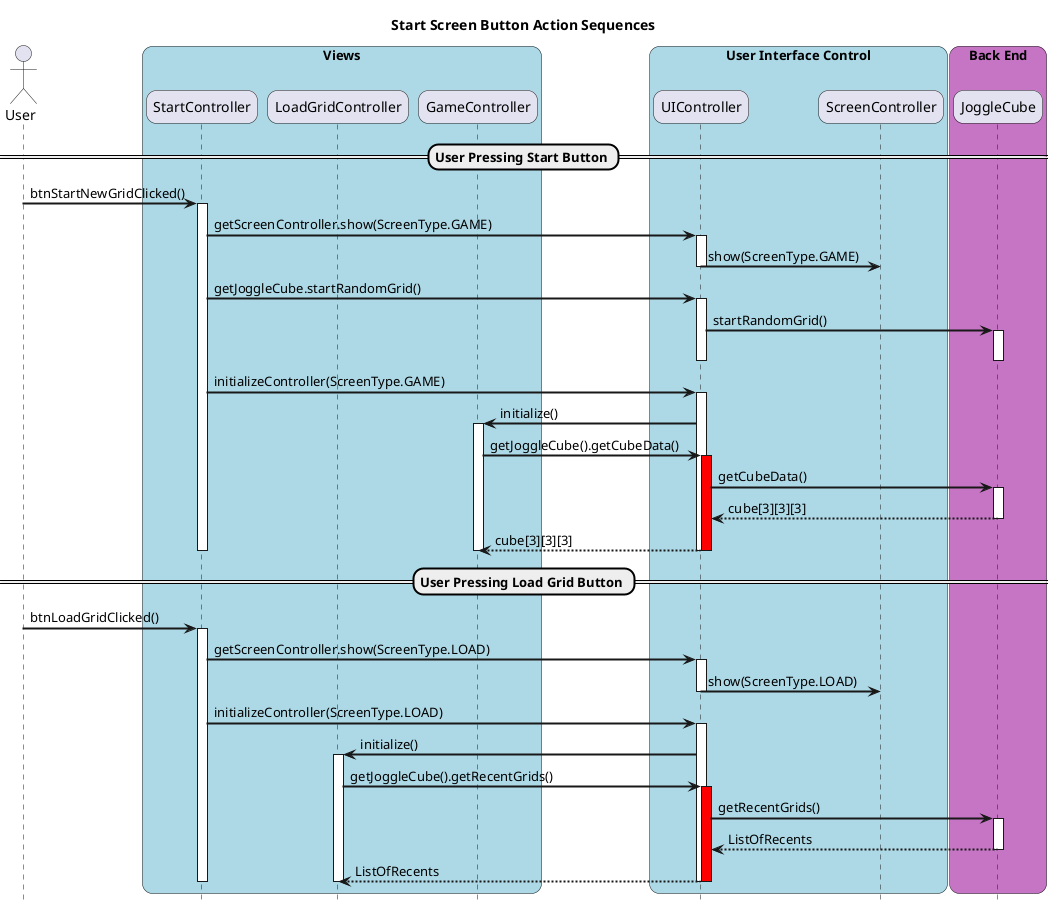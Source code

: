 @startuml
hide footbox

title Start Screen Button Action Sequences

skinparam sequenceArrowThickness 2
skinparam roundcorner 20
skinparam maxmessagesize 60


actor User

box "Views" #LightBlue

participant StartController
participant LoadGridController
participant GameController

end box

box "User Interface Control" #LightBlue

participant UIController
participant ScreenController

end box 


box "Back End" #c675c5

participant JoggleCube 

end box
== User Pressing Start Button ==

User -> StartController : btnStartNewGridClicked()
activate StartController

StartController -> UIController : getScreenController.show(ScreenType.GAME)
activate UIController
UIController -> ScreenController : show(ScreenType.GAME)
deactivate UIController

StartController -> UIController : getJoggleCube.startRandomGrid()
activate UIController
UIController -> JoggleCube : startRandomGrid()
activate JoggleCube
deactivate JoggleCube
deactivate UIController

StartController -> UIController : initializeController(ScreenType.GAME)
activate UIController

UIController -> GameController : initialize()
activate GameController

GameController -> UIController : getJoggleCube().getCubeData()
activate UIController #ff0000

UIController -> JoggleCube : getCubeData()
activate JoggleCube
JoggleCube --> UIController : cube[3][3][3]
deactivate JoggleCube

UIController --> GameController : cube[3][3][3]
deactivate UIController #ff0000
deactivate GameController

deactivate UIController
deactivate StartController



== User Pressing Load Grid Button ==

User -> StartController : btnLoadGridClicked()
activate StartController

StartController -> UIController : getScreenController.show(ScreenType.LOAD)
activate UIController
UIController -> ScreenController : show(ScreenType.LOAD)
deactivate UIController

StartController -> UIController : initializeController(ScreenType.LOAD)
activate UIController

UIController -> LoadGridController : initialize()
activate LoadGridController

LoadGridController -> UIController : getJoggleCube().getRecentGrids()
activate UIController #ff0000
UIController -> JoggleCube : getRecentGrids()
activate JoggleCube
JoggleCube --> UIController : ListOfRecents
deactivate JoggleCube
UIController --> LoadGridController : ListOfRecents
deactivate UIController #ff0000

deactivate LoadGridController
deactivate UIController

deactivate StartController
@enduml
